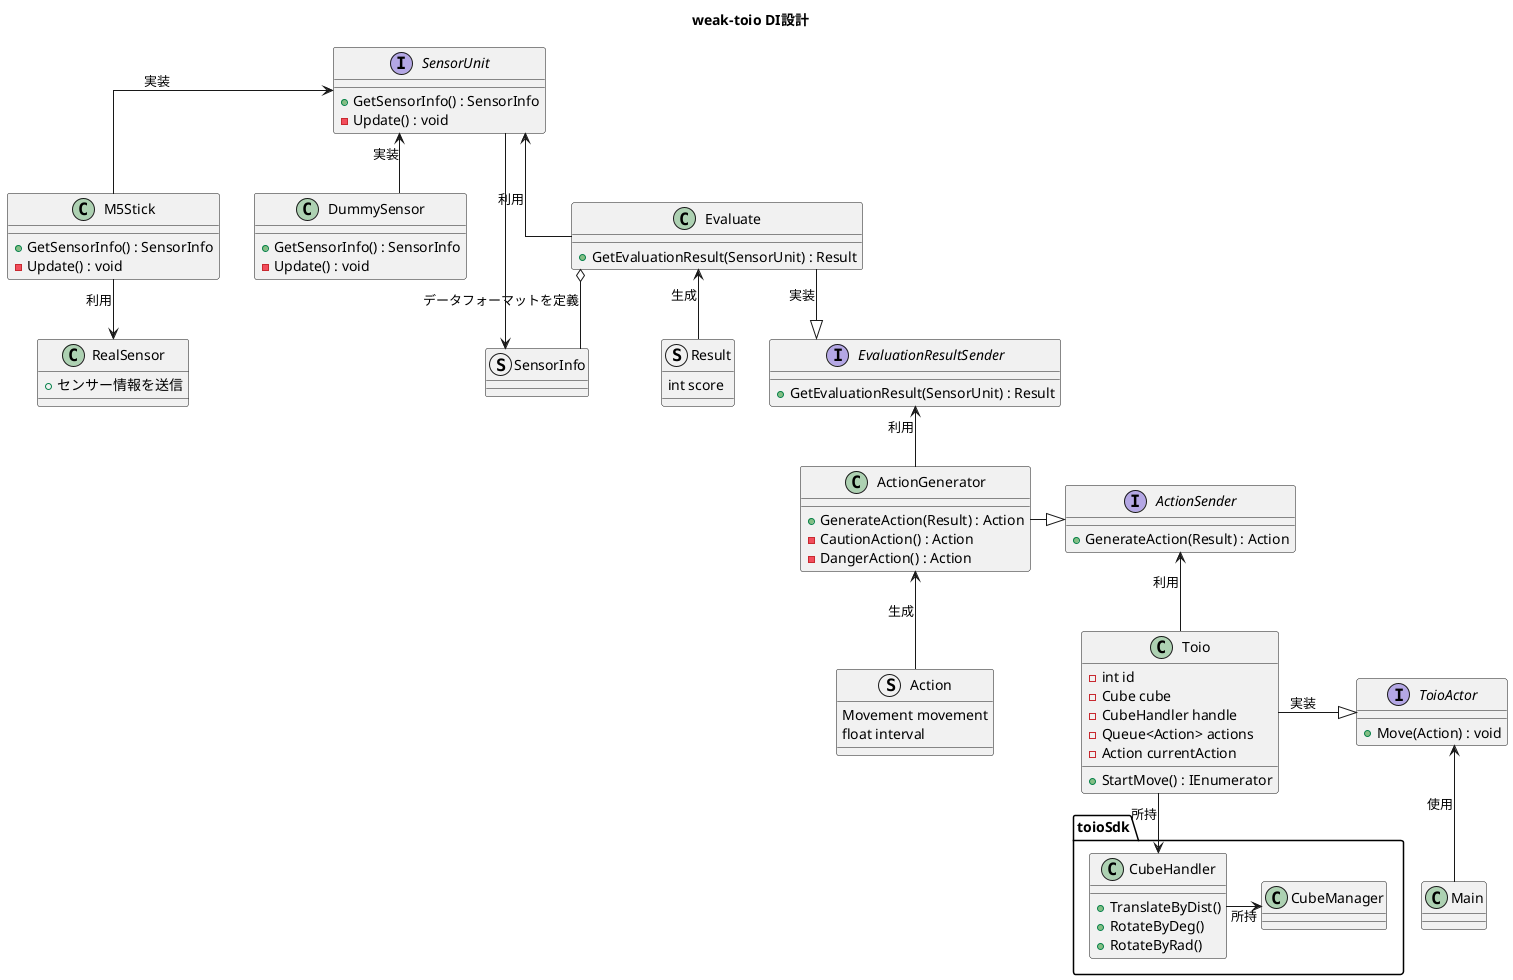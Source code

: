 @startuml
title weak-toio DI設計
skinparam Linetype ortho

' オブジェクト
class RealSensor{
	+ センサー情報を送信
}
class M5Stick{
	+ GetSensorInfo() : SensorInfo
	- Update() : void
}
class DummySensor{
	+ GetSensorInfo() : SensorInfo
	- Update() : void
}
struct SensorInfo{}

interface SensorUnit{
	+ GetSensorInfo() : SensorInfo
	- Update() : void
}
class Evaluate{
	+ GetEvaluationResult(SensorUnit) : Result
}
struct Result{
	int score
}

interface EvaluationResultSender{
	+ GetEvaluationResult(SensorUnit) : Result
}
class ActionGenerator{
	+ GenerateAction(Result) : Action
	- CautionAction() : Action
	- DangerAction() : Action
}
struct Action{
	Movement movement
	float interval
}


interface ActionSender{
	+ GenerateAction(Result) : Action
}
class Toio{
	- int id
	- Cube cube
	- CubeHandler handle
	- Queue<Action> actions
	- Action currentAction
	+ StartMove() : IEnumerator
}
package toioSdk{
	class CubeManager
	class CubeHandler{
		+ TranslateByDist()
		+ RotateByDeg()
		+ RotateByRad()
	}
}
interface ToioActor{
	+ Move(Action) : void
}

' 関係
SensorUnit <-- M5Stick : 実装
M5Stick --> RealSensor : 利用
SensorUnit <-- DummySensor : 実装

SensorUnit <-- Evaluate : 利用
Evaluate o-- SensorInfo : データフォーマットを定義
SensorUnit --> SensorInfo
Evaluate <-- Result : 生成

Evaluate --|> EvaluationResultSender : 実装
EvaluationResultSender <-- ActionGenerator : 利用
ActionGenerator <-- Action : 生成

ActionGenerator -|> ActionSender
ActionSender <-- Toio : 利用
Toio --> CubeHandler : 所持
CubeHandler -> CubeManager : 所持
Toio -right--|> ToioActor : 実装
ToioActor <-- Main : 使用

@enduml